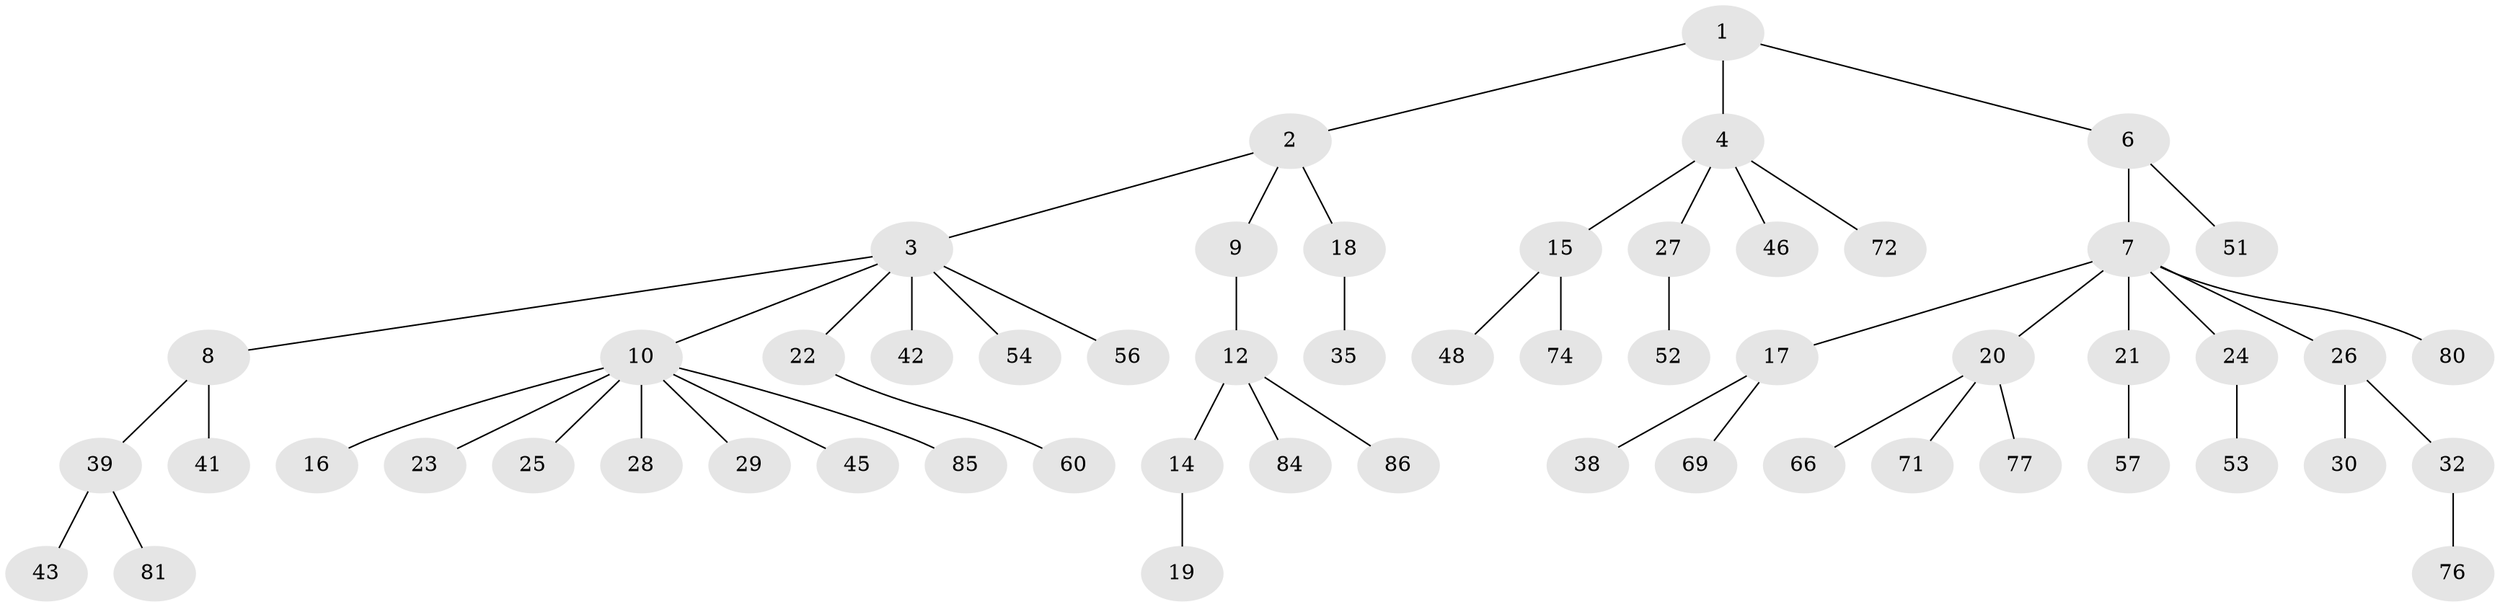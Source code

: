 // original degree distribution, {4: 0.06976744186046512, 7: 0.011627906976744186, 6: 0.023255813953488372, 2: 0.2558139534883721, 3: 0.11627906976744186, 5: 0.023255813953488372, 1: 0.5}
// Generated by graph-tools (version 1.1) at 2025/42/03/06/25 10:42:05]
// undirected, 56 vertices, 55 edges
graph export_dot {
graph [start="1"]
  node [color=gray90,style=filled];
  1 [super="+55"];
  2 [super="+5"];
  3 [super="+50"];
  4 [super="+59"];
  6 [super="+34"];
  7 [super="+11"];
  8 [super="+62"];
  9;
  10 [super="+13"];
  12 [super="+33"];
  14 [super="+65"];
  15 [super="+64"];
  16 [super="+73"];
  17 [super="+58"];
  18 [super="+40"];
  19;
  20 [super="+31"];
  21;
  22 [super="+61"];
  23;
  24 [super="+37"];
  25 [super="+67"];
  26 [super="+44"];
  27 [super="+36"];
  28 [super="+70"];
  29 [super="+83"];
  30;
  32;
  35 [super="+49"];
  38;
  39 [super="+47"];
  41;
  42 [super="+68"];
  43;
  45;
  46;
  48;
  51 [super="+63"];
  52;
  53;
  54;
  56;
  57 [super="+78"];
  60 [super="+75"];
  66;
  69;
  71;
  72;
  74 [super="+79"];
  76 [super="+82"];
  77;
  80;
  81;
  84;
  85;
  86;
  1 -- 2;
  1 -- 4;
  1 -- 6;
  2 -- 3;
  2 -- 9;
  2 -- 18;
  3 -- 8;
  3 -- 10;
  3 -- 22;
  3 -- 42;
  3 -- 56;
  3 -- 54;
  4 -- 15;
  4 -- 27;
  4 -- 46;
  4 -- 72;
  6 -- 7;
  6 -- 51;
  7 -- 17;
  7 -- 21;
  7 -- 24;
  7 -- 26;
  7 -- 80;
  7 -- 20;
  8 -- 39;
  8 -- 41;
  9 -- 12;
  10 -- 25;
  10 -- 28;
  10 -- 85;
  10 -- 16;
  10 -- 29;
  10 -- 23;
  10 -- 45;
  12 -- 14;
  12 -- 86;
  12 -- 84;
  14 -- 19;
  15 -- 48;
  15 -- 74;
  17 -- 38;
  17 -- 69;
  18 -- 35;
  20 -- 71;
  20 -- 77;
  20 -- 66;
  21 -- 57;
  22 -- 60;
  24 -- 53;
  26 -- 30;
  26 -- 32;
  27 -- 52;
  32 -- 76;
  39 -- 43;
  39 -- 81;
}
